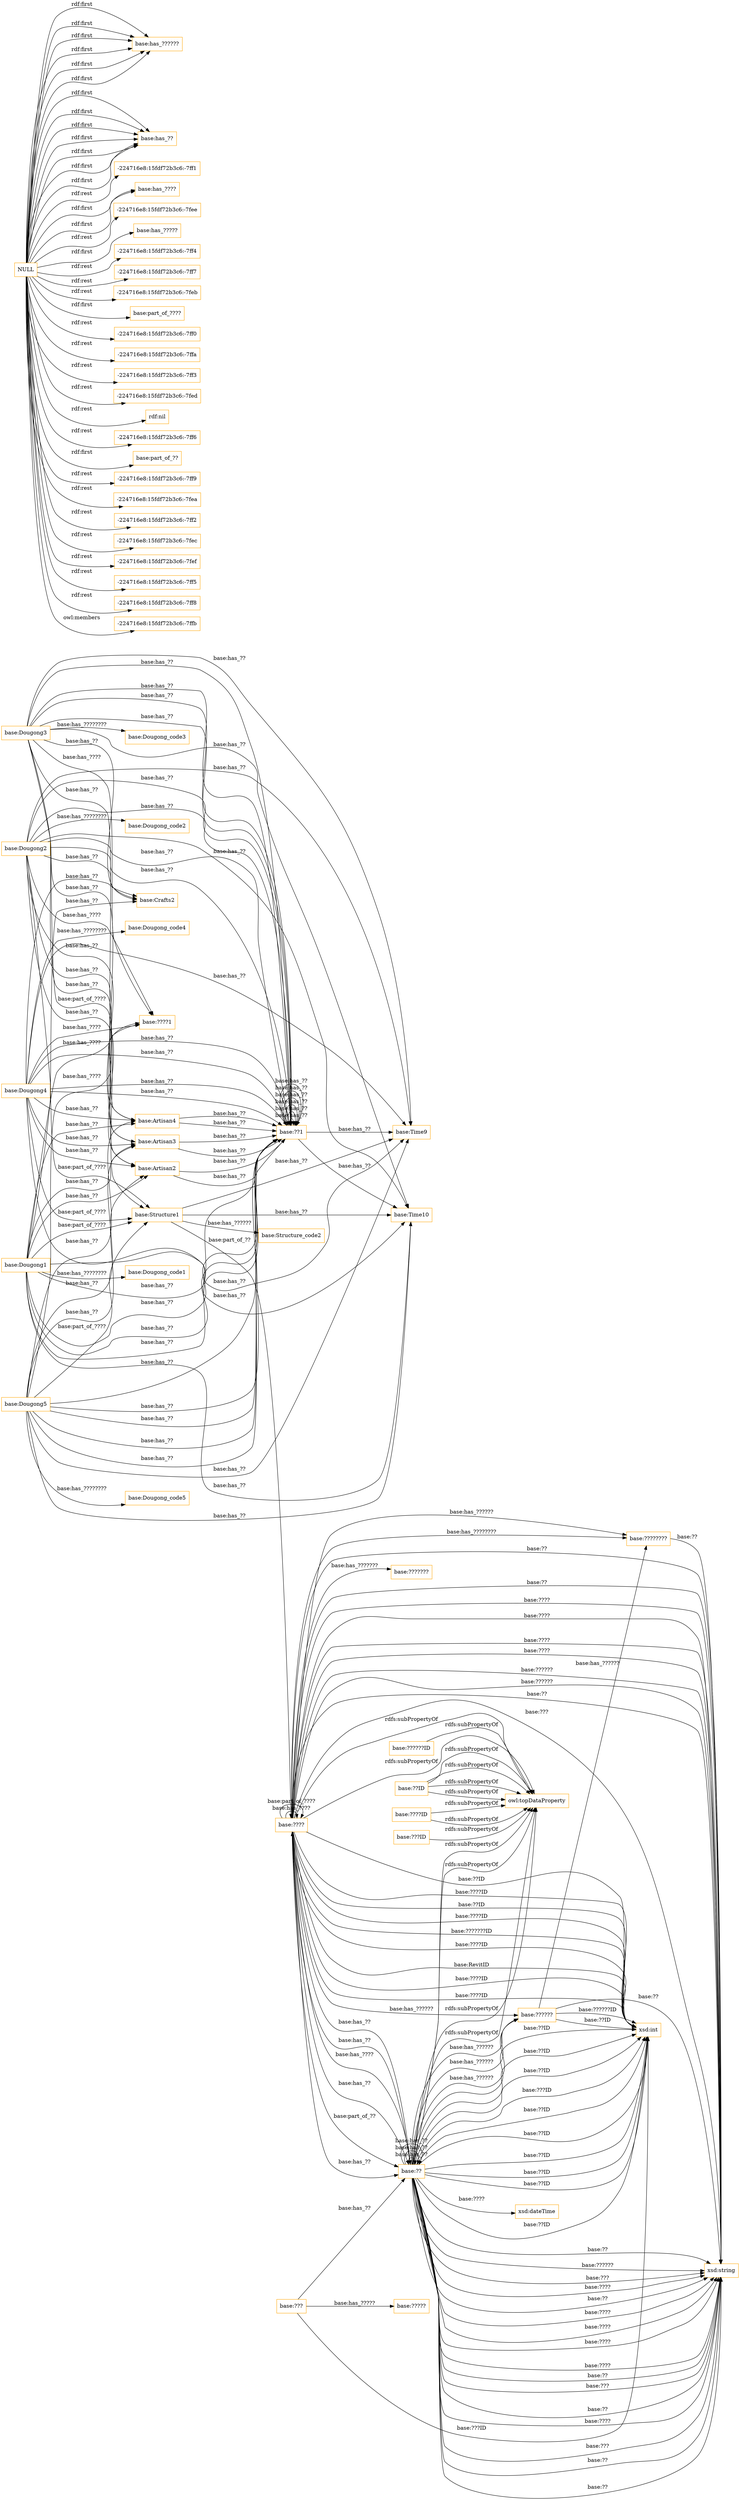 digraph ar2dtool_diagram { 
rankdir=LR;
size="1501"
node [shape = rectangle, color="orange"]; "base:??????" "base:????????" "base:????" "base:??" "base:????" "base:???????" "base:??" "base:??????" "base:????" "base:??" "base:??????" "base:??" "base:???" "base:??" "base:??????" "base:????????" "base:??" "base:????????" "base:??" "base:??" "base:????" "base:????" "base:??" "base:??????" "base:??" "base:??" "base:?????" "base:????" ; /*classes style*/
	"base:??" -> "owl:topDataProperty" [ label = "rdfs:subPropertyOf" ];
	"base:Structure1" -> "base:Time10" [ label = "base:has_??" ];
	"base:Structure1" -> "base:Time9" [ label = "base:has_??" ];
	"base:Structure1" -> "base:????" [ label = "base:part_of_??" ];
	"base:Structure1" -> "base:Structure_code2" [ label = "base:has_??????" ];
	"base:Dougong4" -> "base:??1" [ label = "base:has_??" ];
	"base:Dougong4" -> "base:Structure1" [ label = "base:part_of_????" ];
	"base:Dougong4" -> "base:Artisan4" [ label = "base:has_??" ];
	"base:Dougong4" -> "base:??1" [ label = "base:has_??" ];
	"base:Dougong4" -> "base:Crafts2" [ label = "base:has_??" ];
	"base:Dougong4" -> "base:??1" [ label = "base:has_??" ];
	"base:Dougong4" -> "base:Artisan2" [ label = "base:has_??" ];
	"base:Dougong4" -> "base:Time9" [ label = "base:has_??" ];
	"base:Dougong4" -> "base:??1" [ label = "base:has_??" ];
	"base:Dougong4" -> "base:????1" [ label = "base:has_????" ];
	"base:Dougong4" -> "base:Dougong_code4" [ label = "base:has_????????" ];
	"base:Dougong4" -> "base:Artisan3" [ label = "base:has_??" ];
	"base:Dougong4" -> "base:Time10" [ label = "base:has_??" ];
	"base:??ID" -> "owl:topDataProperty" [ label = "rdfs:subPropertyOf" ];
	"base:????ID" -> "owl:topDataProperty" [ label = "rdfs:subPropertyOf" ];
	"base:??" -> "owl:topDataProperty" [ label = "rdfs:subPropertyOf" ];
	"base:??" -> "owl:topDataProperty" [ label = "rdfs:subPropertyOf" ];
	"base:??" -> "owl:topDataProperty" [ label = "rdfs:subPropertyOf" ];
	"base:Dougong3" -> "base:Artisan3" [ label = "base:has_??" ];
	"base:Dougong3" -> "base:Crafts2" [ label = "base:has_??" ];
	"base:Dougong3" -> "base:??1" [ label = "base:has_??" ];
	"base:Dougong3" -> "base:Time9" [ label = "base:has_??" ];
	"base:Dougong3" -> "base:Dougong_code3" [ label = "base:has_????????" ];
	"base:Dougong3" -> "base:??1" [ label = "base:has_??" ];
	"base:Dougong3" -> "base:Time10" [ label = "base:has_??" ];
	"base:Dougong3" -> "base:??1" [ label = "base:has_??" ];
	"base:Dougong3" -> "base:Artisan2" [ label = "base:has_??" ];
	"base:Dougong3" -> "base:??1" [ label = "base:has_??" ];
	"base:Dougong3" -> "base:Structure1" [ label = "base:part_of_????" ];
	"base:Dougong3" -> "base:????1" [ label = "base:has_????" ];
	"base:Dougong3" -> "base:Artisan4" [ label = "base:has_??" ];
	"base:Artisan4" -> "base:??1" [ label = "base:has_??" ];
	"base:Artisan4" -> "base:??1" [ label = "base:has_??" ];
	"base:????ID" -> "owl:topDataProperty" [ label = "rdfs:subPropertyOf" ];
	"base:Dougong2" -> "base:??1" [ label = "base:has_??" ];
	"base:Dougong2" -> "base:Artisan2" [ label = "base:has_??" ];
	"base:Dougong2" -> "base:Structure1" [ label = "base:part_of_????" ];
	"base:Dougong2" -> "base:??1" [ label = "base:has_??" ];
	"base:Dougong2" -> "base:Crafts2" [ label = "base:has_??" ];
	"base:Dougong2" -> "base:????1" [ label = "base:has_????" ];
	"base:Dougong2" -> "base:Dougong_code2" [ label = "base:has_????????" ];
	"base:Dougong2" -> "base:Time9" [ label = "base:has_??" ];
	"base:Dougong2" -> "base:??1" [ label = "base:has_??" ];
	"base:Dougong2" -> "base:Time10" [ label = "base:has_??" ];
	"base:Dougong2" -> "base:Artisan3" [ label = "base:has_??" ];
	"base:Dougong2" -> "base:??1" [ label = "base:has_??" ];
	"base:Dougong2" -> "base:Artisan4" [ label = "base:has_??" ];
	"base:Artisan3" -> "base:??1" [ label = "base:has_??" ];
	"base:Artisan3" -> "base:??1" [ label = "base:has_??" ];
	"base:???ID" -> "owl:topDataProperty" [ label = "rdfs:subPropertyOf" ];
	"base:Dougong1" -> "base:??1" [ label = "base:has_??" ];
	"base:Dougong1" -> "base:Crafts2" [ label = "base:has_??" ];
	"base:Dougong1" -> "base:Time9" [ label = "base:has_??" ];
	"base:Dougong1" -> "base:??1" [ label = "base:has_??" ];
	"base:Dougong1" -> "base:Time10" [ label = "base:has_??" ];
	"base:Dougong1" -> "base:??1" [ label = "base:has_??" ];
	"base:Dougong1" -> "base:Artisan2" [ label = "base:has_??" ];
	"base:Dougong1" -> "base:Artisan4" [ label = "base:has_??" ];
	"base:Dougong1" -> "base:??1" [ label = "base:has_??" ];
	"base:Dougong1" -> "base:????1" [ label = "base:has_????" ];
	"base:Dougong1" -> "base:Structure1" [ label = "base:part_of_????" ];
	"base:Dougong1" -> "base:Dougong_code1" [ label = "base:has_????????" ];
	"base:Dougong1" -> "base:Artisan3" [ label = "base:has_??" ];
	"NULL" -> "base:has_??????" [ label = "rdf:first" ];
	"NULL" -> "base:has_??" [ label = "rdf:first" ];
	"NULL" -> "-224716e8:15fdf72b3c6:-7ff1" [ label = "rdf:rest" ];
	"NULL" -> "base:has_??????" [ label = "rdf:first" ];
	"NULL" -> "base:has_????" [ label = "rdf:first" ];
	"NULL" -> "-224716e8:15fdf72b3c6:-7fee" [ label = "rdf:rest" ];
	"NULL" -> "base:has_?????" [ label = "rdf:first" ];
	"NULL" -> "-224716e8:15fdf72b3c6:-7ff4" [ label = "rdf:rest" ];
	"NULL" -> "-224716e8:15fdf72b3c6:-7ff7" [ label = "rdf:rest" ];
	"NULL" -> "base:has_??" [ label = "rdf:first" ];
	"NULL" -> "-224716e8:15fdf72b3c6:-7feb" [ label = "rdf:rest" ];
	"NULL" -> "base:has_????" [ label = "rdf:first" ];
	"NULL" -> "base:has_??" [ label = "rdf:first" ];
	"NULL" -> "base:has_??" [ label = "rdf:first" ];
	"NULL" -> "base:part_of_????" [ label = "rdf:first" ];
	"NULL" -> "-224716e8:15fdf72b3c6:-7ff0" [ label = "rdf:rest" ];
	"NULL" -> "-224716e8:15fdf72b3c6:-7ffa" [ label = "rdf:rest" ];
	"NULL" -> "-224716e8:15fdf72b3c6:-7ff3" [ label = "rdf:rest" ];
	"NULL" -> "base:has_??" [ label = "rdf:first" ];
	"NULL" -> "base:has_??????" [ label = "rdf:first" ];
	"NULL" -> "base:has_??" [ label = "rdf:first" ];
	"NULL" -> "-224716e8:15fdf72b3c6:-7fed" [ label = "rdf:rest" ];
	"NULL" -> "rdf:nil" [ label = "rdf:rest" ];
	"NULL" -> "-224716e8:15fdf72b3c6:-7ff6" [ label = "rdf:rest" ];
	"NULL" -> "base:part_of_??" [ label = "rdf:first" ];
	"NULL" -> "-224716e8:15fdf72b3c6:-7ff9" [ label = "rdf:rest" ];
	"NULL" -> "-224716e8:15fdf72b3c6:-7fea" [ label = "rdf:rest" ];
	"NULL" -> "base:has_??????" [ label = "rdf:first" ];
	"NULL" -> "base:has_??????" [ label = "rdf:first" ];
	"NULL" -> "-224716e8:15fdf72b3c6:-7ff2" [ label = "rdf:rest" ];
	"NULL" -> "base:has_??????" [ label = "rdf:first" ];
	"NULL" -> "base:has_??" [ label = "rdf:first" ];
	"NULL" -> "-224716e8:15fdf72b3c6:-7fec" [ label = "rdf:rest" ];
	"NULL" -> "-224716e8:15fdf72b3c6:-7fef" [ label = "rdf:rest" ];
	"NULL" -> "-224716e8:15fdf72b3c6:-7ff5" [ label = "rdf:rest" ];
	"NULL" -> "-224716e8:15fdf72b3c6:-7ff8" [ label = "rdf:rest" ];
	"NULL" -> "-224716e8:15fdf72b3c6:-7ffb" [ label = "owl:members" ];
	"base:Artisan2" -> "base:??1" [ label = "base:has_??" ];
	"base:Artisan2" -> "base:??1" [ label = "base:has_??" ];
	"base:??ID" -> "owl:topDataProperty" [ label = "rdfs:subPropertyOf" ];
	"base:??1" -> "base:??1" [ label = "base:has_??" ];
	"base:??1" -> "base:??1" [ label = "base:has_??" ];
	"base:??1" -> "base:Time9" [ label = "base:has_??" ];
	"base:??1" -> "base:??1" [ label = "base:has_??" ];
	"base:??1" -> "base:??1" [ label = "base:has_??" ];
	"base:??1" -> "base:Time10" [ label = "base:has_??" ];
	"base:??1" -> "base:??1" [ label = "base:has_??" ];
	"base:??1" -> "base:??1" [ label = "base:has_??" ];
	"base:??ID" -> "owl:topDataProperty" [ label = "rdfs:subPropertyOf" ];
	"base:??????ID" -> "owl:topDataProperty" [ label = "rdfs:subPropertyOf" ];
	"base:????" -> "owl:topDataProperty" [ label = "rdfs:subPropertyOf" ];
	"base:Dougong5" -> "base:Artisan3" [ label = "base:has_??" ];
	"base:Dougong5" -> "base:????1" [ label = "base:has_????" ];
	"base:Dougong5" -> "base:Artisan2" [ label = "base:has_??" ];
	"base:Dougong5" -> "base:??1" [ label = "base:has_??" ];
	"base:Dougong5" -> "base:Time10" [ label = "base:has_??" ];
	"base:Dougong5" -> "base:??1" [ label = "base:has_??" ];
	"base:Dougong5" -> "base:Structure1" [ label = "base:part_of_????" ];
	"base:Dougong5" -> "base:??1" [ label = "base:has_??" ];
	"base:Dougong5" -> "base:Artisan4" [ label = "base:has_??" ];
	"base:Dougong5" -> "base:??1" [ label = "base:has_??" ];
	"base:Dougong5" -> "base:Dougong_code5" [ label = "base:has_????????" ];
	"base:Dougong5" -> "base:??1" [ label = "base:has_??" ];
	"base:Dougong5" -> "base:Time9" [ label = "base:has_??" ];
	"base:??ID" -> "owl:topDataProperty" [ label = "rdfs:subPropertyOf" ];
	"base:????" -> "owl:topDataProperty" [ label = "rdfs:subPropertyOf" ];
	"base:????" -> "xsd:string" [ label = "base:??" ];
	"base:????" -> "xsd:int" [ label = "base:RevitID" ];
	"base:????" -> "xsd:int" [ label = "base:????ID" ];
	"base:????" -> "xsd:string" [ label = "base:??" ];
	"base:??" -> "xsd:int" [ label = "base:??ID" ];
	"base:??" -> "xsd:int" [ label = "base:??ID" ];
	"base:???" -> "base:??" [ label = "base:has_??" ];
	"base:??" -> "xsd:int" [ label = "base:??ID" ];
	"base:??" -> "base:????" [ label = "base:has_????" ];
	"base:????" -> "base:????" [ label = "base:has_????" ];
	"base:??" -> "xsd:string" [ label = "base:??" ];
	"base:??" -> "base:??" [ label = "base:has_??" ];
	"base:???" -> "base:?????" [ label = "base:has_?????" ];
	"base:??????" -> "xsd:string" [ label = "base:??" ];
	"base:????????" -> "xsd:string" [ label = "base:??" ];
	"base:????" -> "xsd:string" [ label = "base:????" ];
	"base:??" -> "base:??????" [ label = "base:has_??????" ];
	"base:????" -> "xsd:string" [ label = "base:????" ];
	"base:??????" -> "xsd:int" [ label = "base:??ID" ];
	"base:????" -> "base:??" [ label = "base:has_??" ];
	"base:??" -> "xsd:int" [ label = "base:??ID" ];
	"base:??" -> "xsd:int" [ label = "base:??ID" ];
	"base:??????" -> "xsd:int" [ label = "base:??????ID" ];
	"base:????" -> "xsd:int" [ label = "base:????ID" ];
	"base:??" -> "xsd:string" [ label = "base:??????" ];
	"base:??" -> "xsd:string" [ label = "base:???" ];
	"base:????" -> "xsd:string" [ label = "base:????" ];
	"base:????" -> "base:????" [ label = "base:part_of_????" ];
	"base:??" -> "xsd:int" [ label = "base:??ID" ];
	"base:??" -> "xsd:dateTime" [ label = "base:????" ];
	"base:????" -> "xsd:string" [ label = "base:????" ];
	"base:????" -> "base:??????" [ label = "base:has_??????" ];
	"base:????" -> "xsd:int" [ label = "base:????ID" ];
	"base:????" -> "base:??" [ label = "base:part_of_??" ];
	"base:??" -> "xsd:string" [ label = "base:????" ];
	"base:??" -> "xsd:string" [ label = "base:????" ];
	"base:????" -> "xsd:string" [ label = "base:??????" ];
	"base:????" -> "base:??" [ label = "base:has_??" ];
	"base:????" -> "base:???????" [ label = "base:has_???????" ];
	"base:????" -> "xsd:string" [ label = "base:??????" ];
	"base:????" -> "base:????????" [ label = "base:has_??????" ];
	"base:??" -> "xsd:string" [ label = "base:??" ];
	"base:??" -> "base:??" [ label = "base:has_??" ];
	"base:????" -> "xsd:int" [ label = "base:??ID" ];
	"base:??" -> "xsd:int" [ label = "base:??ID" ];
	"base:??" -> "base:??" [ label = "base:has_??" ];
	"base:??" -> "xsd:string" [ label = "base:???" ];
	"base:????" -> "xsd:int" [ label = "base:??ID" ];
	"base:??" -> "xsd:string" [ label = "base:??" ];
	"base:????" -> "xsd:int" [ label = "base:????ID" ];
	"base:??" -> "xsd:int" [ label = "base:??ID" ];
	"base:???" -> "xsd:int" [ label = "base:???ID" ];
	"base:??" -> "base:??????" [ label = "base:has_??????" ];
	"base:??" -> "base:??????" [ label = "base:has_??????" ];
	"base:??" -> "xsd:string" [ label = "base:????" ];
	"base:??" -> "xsd:int" [ label = "base:???ID" ];
	"base:??" -> "xsd:string" [ label = "base:???" ];
	"base:??" -> "xsd:int" [ label = "base:??ID" ];
	"base:??" -> "xsd:string" [ label = "base:??" ];
	"base:??" -> "xsd:string" [ label = "base:??" ];
	"base:????" -> "base:????????" [ label = "base:has_????????" ];
	"base:??" -> "xsd:string" [ label = "base:??" ];
	"base:????" -> "xsd:int" [ label = "base:???????ID" ];
	"base:????" -> "base:??" [ label = "base:has_??" ];
	"base:??" -> "xsd:string" [ label = "base:????" ];
	"base:??" -> "xsd:string" [ label = "base:????" ];
	"base:??????" -> "base:????????" [ label = "base:has_??????" ];
	"base:????" -> "xsd:string" [ label = "base:??" ];
	"base:????" -> "base:??" [ label = "base:has_??" ];
	"base:????" -> "xsd:int" [ label = "base:????ID" ];
	"base:????" -> "xsd:string" [ label = "base:???" ];
	"base:??" -> "xsd:string" [ label = "base:????" ];

}
